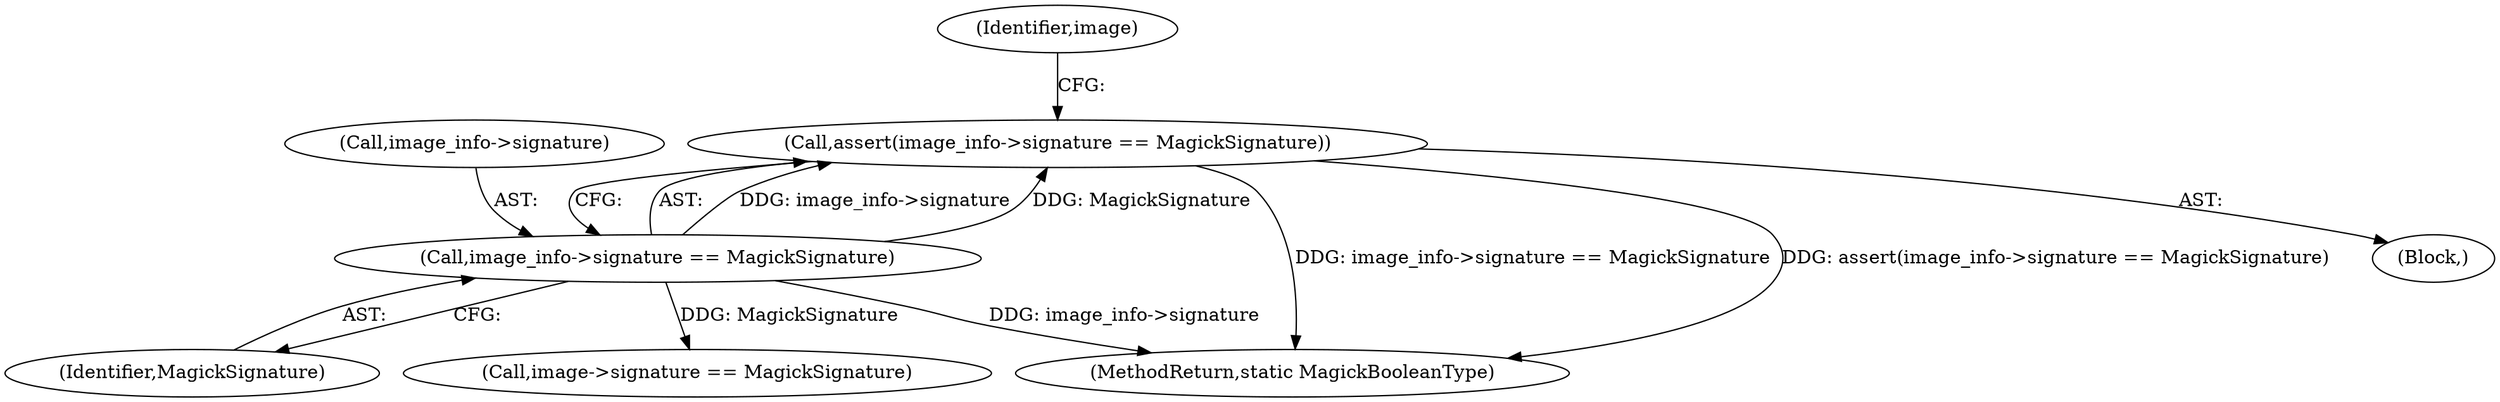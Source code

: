 digraph "0_ImageMagick_10b3823a7619ed22d42764733eb052c4159bc8c1_1@API" {
"1000124" [label="(Call,assert(image_info->signature == MagickSignature))"];
"1000125" [label="(Call,image_info->signature == MagickSignature)"];
"1000137" [label="(Call,image->signature == MagickSignature)"];
"1000125" [label="(Call,image_info->signature == MagickSignature)"];
"1000132" [label="(Identifier,image)"];
"1000107" [label="(Block,)"];
"1000588" [label="(MethodReturn,static MagickBooleanType)"];
"1000129" [label="(Identifier,MagickSignature)"];
"1000124" [label="(Call,assert(image_info->signature == MagickSignature))"];
"1000126" [label="(Call,image_info->signature)"];
"1000124" -> "1000107"  [label="AST: "];
"1000124" -> "1000125"  [label="CFG: "];
"1000125" -> "1000124"  [label="AST: "];
"1000132" -> "1000124"  [label="CFG: "];
"1000124" -> "1000588"  [label="DDG: image_info->signature == MagickSignature"];
"1000124" -> "1000588"  [label="DDG: assert(image_info->signature == MagickSignature)"];
"1000125" -> "1000124"  [label="DDG: image_info->signature"];
"1000125" -> "1000124"  [label="DDG: MagickSignature"];
"1000125" -> "1000129"  [label="CFG: "];
"1000126" -> "1000125"  [label="AST: "];
"1000129" -> "1000125"  [label="AST: "];
"1000125" -> "1000588"  [label="DDG: image_info->signature"];
"1000125" -> "1000137"  [label="DDG: MagickSignature"];
}

